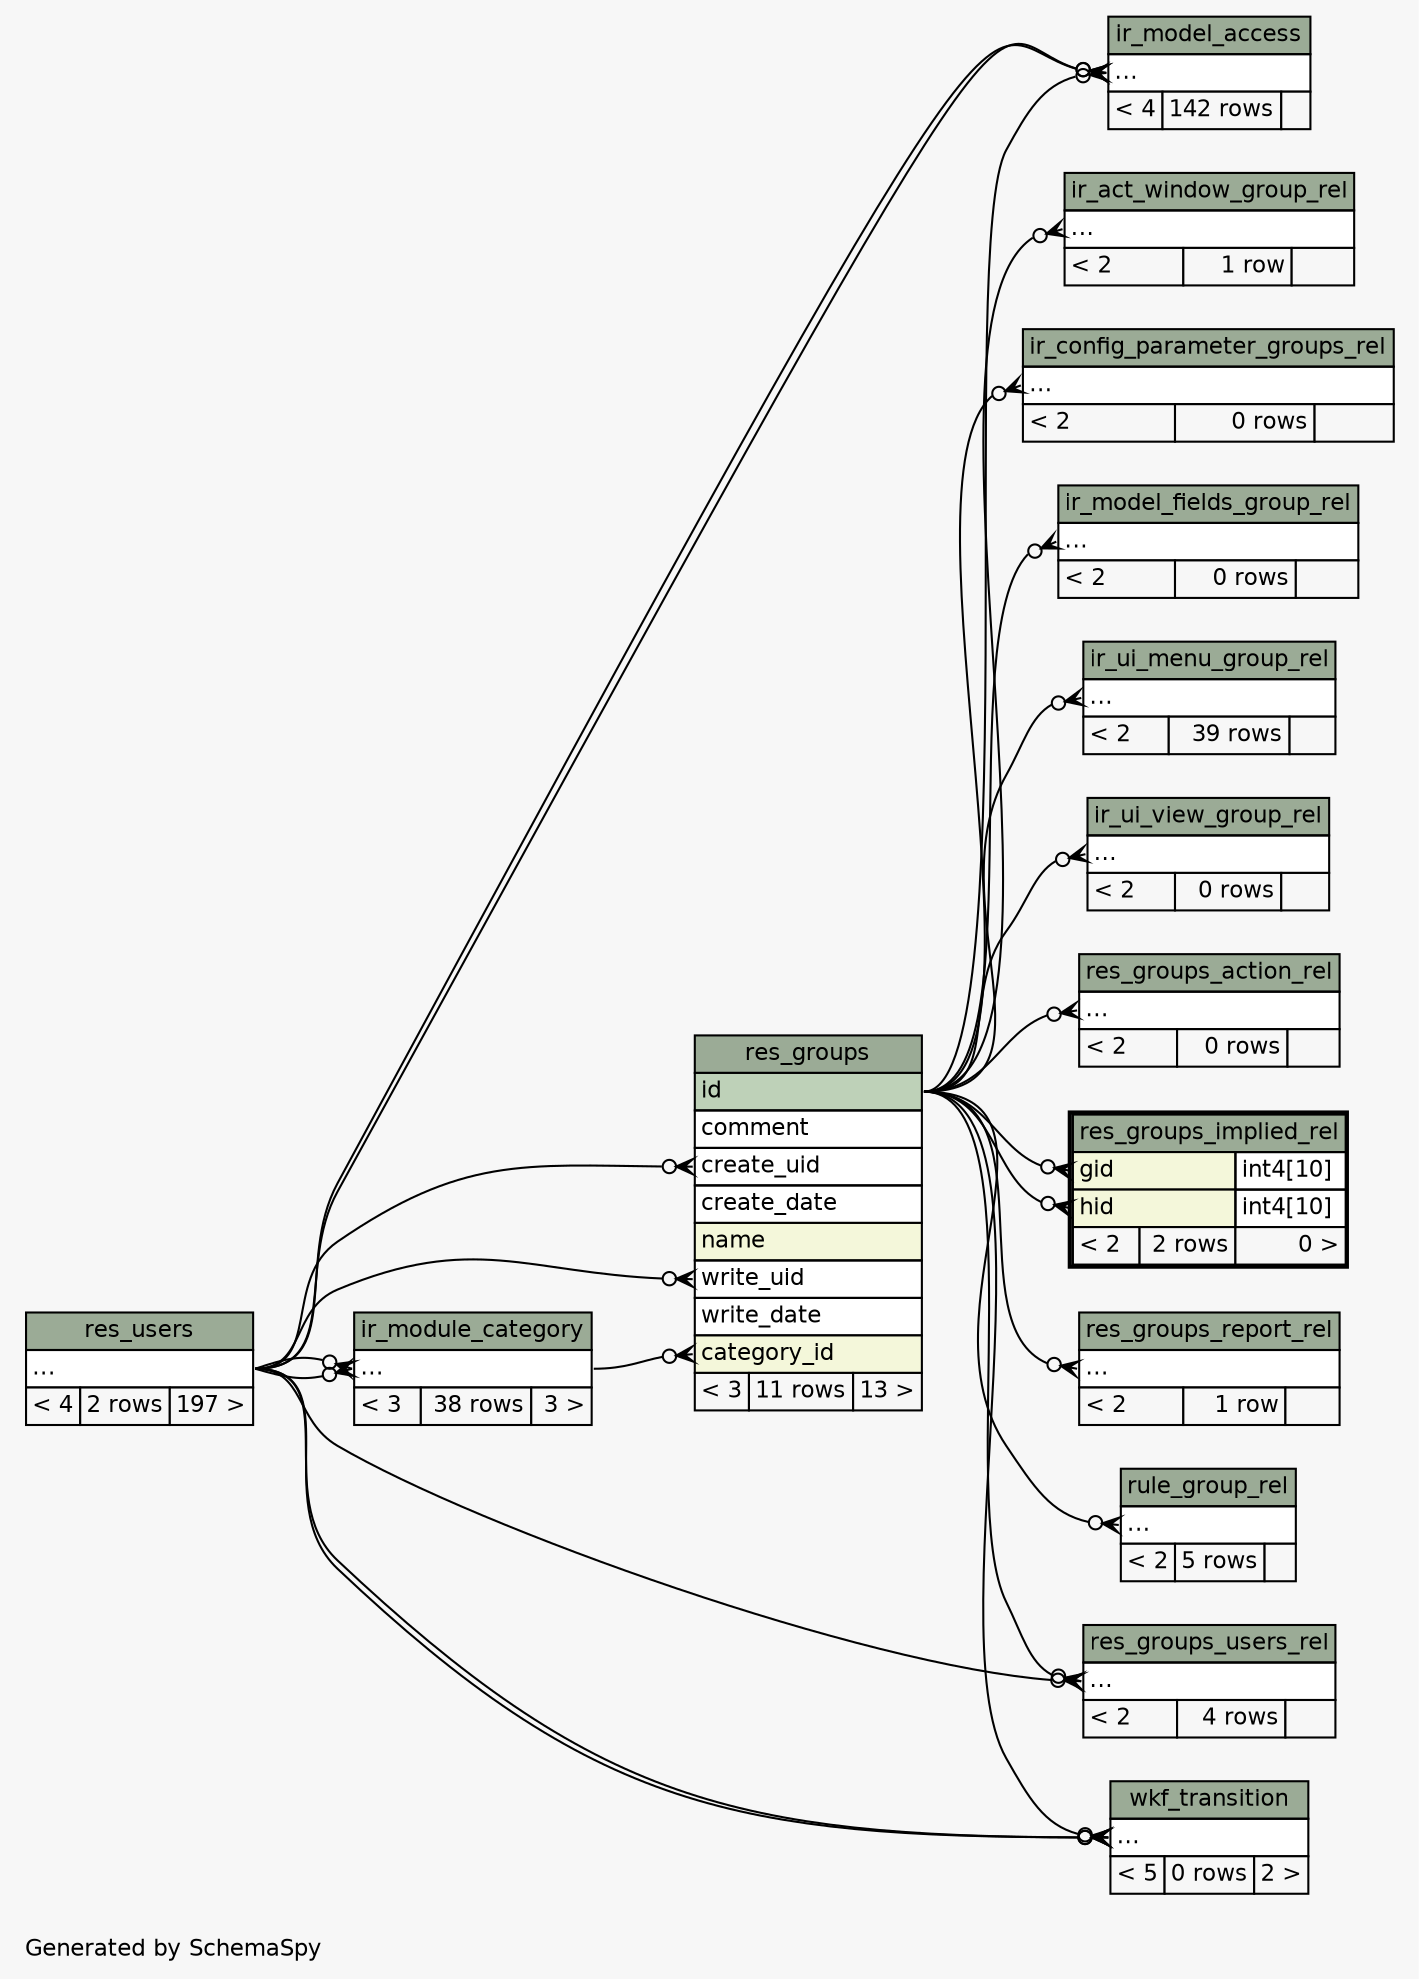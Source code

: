 // dot 2.36.0 on Linux 3.13.0-68-generic
// SchemaSpy rev 590
digraph "twoDegreesRelationshipsDiagram" {
  graph [
    rankdir="RL"
    bgcolor="#f7f7f7"
    label="\nGenerated by SchemaSpy"
    labeljust="l"
    nodesep="0.18"
    ranksep="0.46"
    fontname="Helvetica"
    fontsize="11"
  ];
  node [
    fontname="Helvetica"
    fontsize="11"
    shape="plaintext"
  ];
  edge [
    arrowsize="0.8"
  ];
  "ir_act_window_group_rel":"elipses":w -> "res_groups":"id":e [arrowhead=none dir=back arrowtail=crowodot];
  "ir_config_parameter_groups_rel":"elipses":w -> "res_groups":"id":e [arrowhead=none dir=back arrowtail=crowodot];
  "ir_model_access":"elipses":w -> "res_users":"elipses":e [arrowhead=none dir=back arrowtail=crowodot];
  "ir_model_access":"elipses":w -> "res_groups":"id":e [arrowhead=none dir=back arrowtail=crowodot];
  "ir_model_access":"elipses":w -> "res_users":"elipses":e [arrowhead=none dir=back arrowtail=crowodot];
  "ir_model_fields_group_rel":"elipses":w -> "res_groups":"id":e [arrowhead=none dir=back arrowtail=crowodot];
  "ir_module_category":"elipses":w -> "res_users":"elipses":e [arrowhead=none dir=back arrowtail=crowodot];
  "ir_module_category":"elipses":w -> "res_users":"elipses":e [arrowhead=none dir=back arrowtail=crowodot];
  "ir_ui_menu_group_rel":"elipses":w -> "res_groups":"id":e [arrowhead=none dir=back arrowtail=crowodot];
  "ir_ui_view_group_rel":"elipses":w -> "res_groups":"id":e [arrowhead=none dir=back arrowtail=crowodot];
  "res_groups":"category_id":w -> "ir_module_category":"elipses":e [arrowhead=none dir=back arrowtail=crowodot];
  "res_groups":"create_uid":w -> "res_users":"elipses":e [arrowhead=none dir=back arrowtail=crowodot];
  "res_groups":"write_uid":w -> "res_users":"elipses":e [arrowhead=none dir=back arrowtail=crowodot];
  "res_groups_action_rel":"elipses":w -> "res_groups":"id":e [arrowhead=none dir=back arrowtail=crowodot];
  "res_groups_implied_rel":"gid":w -> "res_groups":"id":e [arrowhead=none dir=back arrowtail=crowodot];
  "res_groups_implied_rel":"hid":w -> "res_groups":"id":e [arrowhead=none dir=back arrowtail=crowodot];
  "res_groups_report_rel":"elipses":w -> "res_groups":"id":e [arrowhead=none dir=back arrowtail=crowodot];
  "res_groups_users_rel":"elipses":w -> "res_groups":"id":e [arrowhead=none dir=back arrowtail=crowodot];
  "res_groups_users_rel":"elipses":w -> "res_users":"elipses":e [arrowhead=none dir=back arrowtail=crowodot];
  "rule_group_rel":"elipses":w -> "res_groups":"id":e [arrowhead=none dir=back arrowtail=crowodot];
  "wkf_transition":"elipses":w -> "res_users":"elipses":e [arrowhead=none dir=back arrowtail=crowodot];
  "wkf_transition":"elipses":w -> "res_groups":"id":e [arrowhead=none dir=back arrowtail=crowodot];
  "wkf_transition":"elipses":w -> "res_users":"elipses":e [arrowhead=none dir=back arrowtail=crowodot];
  "ir_act_window_group_rel" [
    label=<
    <TABLE BORDER="0" CELLBORDER="1" CELLSPACING="0" BGCOLOR="#ffffff">
      <TR><TD COLSPAN="3" BGCOLOR="#9bab96" ALIGN="CENTER">ir_act_window_group_rel</TD></TR>
      <TR><TD PORT="elipses" COLSPAN="3" ALIGN="LEFT">...</TD></TR>
      <TR><TD ALIGN="LEFT" BGCOLOR="#f7f7f7">&lt; 2</TD><TD ALIGN="RIGHT" BGCOLOR="#f7f7f7">1 row</TD><TD ALIGN="RIGHT" BGCOLOR="#f7f7f7">  </TD></TR>
    </TABLE>>
    URL="ir_act_window_group_rel.html"
    tooltip="ir_act_window_group_rel"
  ];
  "ir_config_parameter_groups_rel" [
    label=<
    <TABLE BORDER="0" CELLBORDER="1" CELLSPACING="0" BGCOLOR="#ffffff">
      <TR><TD COLSPAN="3" BGCOLOR="#9bab96" ALIGN="CENTER">ir_config_parameter_groups_rel</TD></TR>
      <TR><TD PORT="elipses" COLSPAN="3" ALIGN="LEFT">...</TD></TR>
      <TR><TD ALIGN="LEFT" BGCOLOR="#f7f7f7">&lt; 2</TD><TD ALIGN="RIGHT" BGCOLOR="#f7f7f7">0 rows</TD><TD ALIGN="RIGHT" BGCOLOR="#f7f7f7">  </TD></TR>
    </TABLE>>
    URL="ir_config_parameter_groups_rel.html"
    tooltip="ir_config_parameter_groups_rel"
  ];
  "ir_model_access" [
    label=<
    <TABLE BORDER="0" CELLBORDER="1" CELLSPACING="0" BGCOLOR="#ffffff">
      <TR><TD COLSPAN="3" BGCOLOR="#9bab96" ALIGN="CENTER">ir_model_access</TD></TR>
      <TR><TD PORT="elipses" COLSPAN="3" ALIGN="LEFT">...</TD></TR>
      <TR><TD ALIGN="LEFT" BGCOLOR="#f7f7f7">&lt; 4</TD><TD ALIGN="RIGHT" BGCOLOR="#f7f7f7">142 rows</TD><TD ALIGN="RIGHT" BGCOLOR="#f7f7f7">  </TD></TR>
    </TABLE>>
    URL="ir_model_access.html"
    tooltip="ir_model_access"
  ];
  "ir_model_fields_group_rel" [
    label=<
    <TABLE BORDER="0" CELLBORDER="1" CELLSPACING="0" BGCOLOR="#ffffff">
      <TR><TD COLSPAN="3" BGCOLOR="#9bab96" ALIGN="CENTER">ir_model_fields_group_rel</TD></TR>
      <TR><TD PORT="elipses" COLSPAN="3" ALIGN="LEFT">...</TD></TR>
      <TR><TD ALIGN="LEFT" BGCOLOR="#f7f7f7">&lt; 2</TD><TD ALIGN="RIGHT" BGCOLOR="#f7f7f7">0 rows</TD><TD ALIGN="RIGHT" BGCOLOR="#f7f7f7">  </TD></TR>
    </TABLE>>
    URL="ir_model_fields_group_rel.html"
    tooltip="ir_model_fields_group_rel"
  ];
  "ir_module_category" [
    label=<
    <TABLE BORDER="0" CELLBORDER="1" CELLSPACING="0" BGCOLOR="#ffffff">
      <TR><TD COLSPAN="3" BGCOLOR="#9bab96" ALIGN="CENTER">ir_module_category</TD></TR>
      <TR><TD PORT="elipses" COLSPAN="3" ALIGN="LEFT">...</TD></TR>
      <TR><TD ALIGN="LEFT" BGCOLOR="#f7f7f7">&lt; 3</TD><TD ALIGN="RIGHT" BGCOLOR="#f7f7f7">38 rows</TD><TD ALIGN="RIGHT" BGCOLOR="#f7f7f7">3 &gt;</TD></TR>
    </TABLE>>
    URL="ir_module_category.html"
    tooltip="ir_module_category"
  ];
  "ir_ui_menu_group_rel" [
    label=<
    <TABLE BORDER="0" CELLBORDER="1" CELLSPACING="0" BGCOLOR="#ffffff">
      <TR><TD COLSPAN="3" BGCOLOR="#9bab96" ALIGN="CENTER">ir_ui_menu_group_rel</TD></TR>
      <TR><TD PORT="elipses" COLSPAN="3" ALIGN="LEFT">...</TD></TR>
      <TR><TD ALIGN="LEFT" BGCOLOR="#f7f7f7">&lt; 2</TD><TD ALIGN="RIGHT" BGCOLOR="#f7f7f7">39 rows</TD><TD ALIGN="RIGHT" BGCOLOR="#f7f7f7">  </TD></TR>
    </TABLE>>
    URL="ir_ui_menu_group_rel.html"
    tooltip="ir_ui_menu_group_rel"
  ];
  "ir_ui_view_group_rel" [
    label=<
    <TABLE BORDER="0" CELLBORDER="1" CELLSPACING="0" BGCOLOR="#ffffff">
      <TR><TD COLSPAN="3" BGCOLOR="#9bab96" ALIGN="CENTER">ir_ui_view_group_rel</TD></TR>
      <TR><TD PORT="elipses" COLSPAN="3" ALIGN="LEFT">...</TD></TR>
      <TR><TD ALIGN="LEFT" BGCOLOR="#f7f7f7">&lt; 2</TD><TD ALIGN="RIGHT" BGCOLOR="#f7f7f7">0 rows</TD><TD ALIGN="RIGHT" BGCOLOR="#f7f7f7">  </TD></TR>
    </TABLE>>
    URL="ir_ui_view_group_rel.html"
    tooltip="ir_ui_view_group_rel"
  ];
  "res_groups" [
    label=<
    <TABLE BORDER="0" CELLBORDER="1" CELLSPACING="0" BGCOLOR="#ffffff">
      <TR><TD COLSPAN="3" BGCOLOR="#9bab96" ALIGN="CENTER">res_groups</TD></TR>
      <TR><TD PORT="id" COLSPAN="3" BGCOLOR="#bed1b8" ALIGN="LEFT">id</TD></TR>
      <TR><TD PORT="comment" COLSPAN="3" ALIGN="LEFT">comment</TD></TR>
      <TR><TD PORT="create_uid" COLSPAN="3" ALIGN="LEFT">create_uid</TD></TR>
      <TR><TD PORT="create_date" COLSPAN="3" ALIGN="LEFT">create_date</TD></TR>
      <TR><TD PORT="name" COLSPAN="3" BGCOLOR="#f4f7da" ALIGN="LEFT">name</TD></TR>
      <TR><TD PORT="write_uid" COLSPAN="3" ALIGN="LEFT">write_uid</TD></TR>
      <TR><TD PORT="write_date" COLSPAN="3" ALIGN="LEFT">write_date</TD></TR>
      <TR><TD PORT="category_id" COLSPAN="3" BGCOLOR="#f4f7da" ALIGN="LEFT">category_id</TD></TR>
      <TR><TD ALIGN="LEFT" BGCOLOR="#f7f7f7">&lt; 3</TD><TD ALIGN="RIGHT" BGCOLOR="#f7f7f7">11 rows</TD><TD ALIGN="RIGHT" BGCOLOR="#f7f7f7">13 &gt;</TD></TR>
    </TABLE>>
    URL="res_groups.html"
    tooltip="res_groups"
  ];
  "res_groups_action_rel" [
    label=<
    <TABLE BORDER="0" CELLBORDER="1" CELLSPACING="0" BGCOLOR="#ffffff">
      <TR><TD COLSPAN="3" BGCOLOR="#9bab96" ALIGN="CENTER">res_groups_action_rel</TD></TR>
      <TR><TD PORT="elipses" COLSPAN="3" ALIGN="LEFT">...</TD></TR>
      <TR><TD ALIGN="LEFT" BGCOLOR="#f7f7f7">&lt; 2</TD><TD ALIGN="RIGHT" BGCOLOR="#f7f7f7">0 rows</TD><TD ALIGN="RIGHT" BGCOLOR="#f7f7f7">  </TD></TR>
    </TABLE>>
    URL="res_groups_action_rel.html"
    tooltip="res_groups_action_rel"
  ];
  "res_groups_implied_rel" [
    label=<
    <TABLE BORDER="2" CELLBORDER="1" CELLSPACING="0" BGCOLOR="#ffffff">
      <TR><TD COLSPAN="3" BGCOLOR="#9bab96" ALIGN="CENTER">res_groups_implied_rel</TD></TR>
      <TR><TD PORT="gid" COLSPAN="2" BGCOLOR="#f4f7da" ALIGN="LEFT">gid</TD><TD PORT="gid.type" ALIGN="LEFT">int4[10]</TD></TR>
      <TR><TD PORT="hid" COLSPAN="2" BGCOLOR="#f4f7da" ALIGN="LEFT">hid</TD><TD PORT="hid.type" ALIGN="LEFT">int4[10]</TD></TR>
      <TR><TD ALIGN="LEFT" BGCOLOR="#f7f7f7">&lt; 2</TD><TD ALIGN="RIGHT" BGCOLOR="#f7f7f7">2 rows</TD><TD ALIGN="RIGHT" BGCOLOR="#f7f7f7">0 &gt;</TD></TR>
    </TABLE>>
    URL="res_groups_implied_rel.html"
    tooltip="res_groups_implied_rel"
  ];
  "res_groups_report_rel" [
    label=<
    <TABLE BORDER="0" CELLBORDER="1" CELLSPACING="0" BGCOLOR="#ffffff">
      <TR><TD COLSPAN="3" BGCOLOR="#9bab96" ALIGN="CENTER">res_groups_report_rel</TD></TR>
      <TR><TD PORT="elipses" COLSPAN="3" ALIGN="LEFT">...</TD></TR>
      <TR><TD ALIGN="LEFT" BGCOLOR="#f7f7f7">&lt; 2</TD><TD ALIGN="RIGHT" BGCOLOR="#f7f7f7">1 row</TD><TD ALIGN="RIGHT" BGCOLOR="#f7f7f7">  </TD></TR>
    </TABLE>>
    URL="res_groups_report_rel.html"
    tooltip="res_groups_report_rel"
  ];
  "res_groups_users_rel" [
    label=<
    <TABLE BORDER="0" CELLBORDER="1" CELLSPACING="0" BGCOLOR="#ffffff">
      <TR><TD COLSPAN="3" BGCOLOR="#9bab96" ALIGN="CENTER">res_groups_users_rel</TD></TR>
      <TR><TD PORT="elipses" COLSPAN="3" ALIGN="LEFT">...</TD></TR>
      <TR><TD ALIGN="LEFT" BGCOLOR="#f7f7f7">&lt; 2</TD><TD ALIGN="RIGHT" BGCOLOR="#f7f7f7">4 rows</TD><TD ALIGN="RIGHT" BGCOLOR="#f7f7f7">  </TD></TR>
    </TABLE>>
    URL="res_groups_users_rel.html"
    tooltip="res_groups_users_rel"
  ];
  "res_users" [
    label=<
    <TABLE BORDER="0" CELLBORDER="1" CELLSPACING="0" BGCOLOR="#ffffff">
      <TR><TD COLSPAN="3" BGCOLOR="#9bab96" ALIGN="CENTER">res_users</TD></TR>
      <TR><TD PORT="elipses" COLSPAN="3" ALIGN="LEFT">...</TD></TR>
      <TR><TD ALIGN="LEFT" BGCOLOR="#f7f7f7">&lt; 4</TD><TD ALIGN="RIGHT" BGCOLOR="#f7f7f7">2 rows</TD><TD ALIGN="RIGHT" BGCOLOR="#f7f7f7">197 &gt;</TD></TR>
    </TABLE>>
    URL="res_users.html"
    tooltip="res_users"
  ];
  "rule_group_rel" [
    label=<
    <TABLE BORDER="0" CELLBORDER="1" CELLSPACING="0" BGCOLOR="#ffffff">
      <TR><TD COLSPAN="3" BGCOLOR="#9bab96" ALIGN="CENTER">rule_group_rel</TD></TR>
      <TR><TD PORT="elipses" COLSPAN="3" ALIGN="LEFT">...</TD></TR>
      <TR><TD ALIGN="LEFT" BGCOLOR="#f7f7f7">&lt; 2</TD><TD ALIGN="RIGHT" BGCOLOR="#f7f7f7">5 rows</TD><TD ALIGN="RIGHT" BGCOLOR="#f7f7f7">  </TD></TR>
    </TABLE>>
    URL="rule_group_rel.html"
    tooltip="rule_group_rel"
  ];
  "wkf_transition" [
    label=<
    <TABLE BORDER="0" CELLBORDER="1" CELLSPACING="0" BGCOLOR="#ffffff">
      <TR><TD COLSPAN="3" BGCOLOR="#9bab96" ALIGN="CENTER">wkf_transition</TD></TR>
      <TR><TD PORT="elipses" COLSPAN="3" ALIGN="LEFT">...</TD></TR>
      <TR><TD ALIGN="LEFT" BGCOLOR="#f7f7f7">&lt; 5</TD><TD ALIGN="RIGHT" BGCOLOR="#f7f7f7">0 rows</TD><TD ALIGN="RIGHT" BGCOLOR="#f7f7f7">2 &gt;</TD></TR>
    </TABLE>>
    URL="wkf_transition.html"
    tooltip="wkf_transition"
  ];
}
